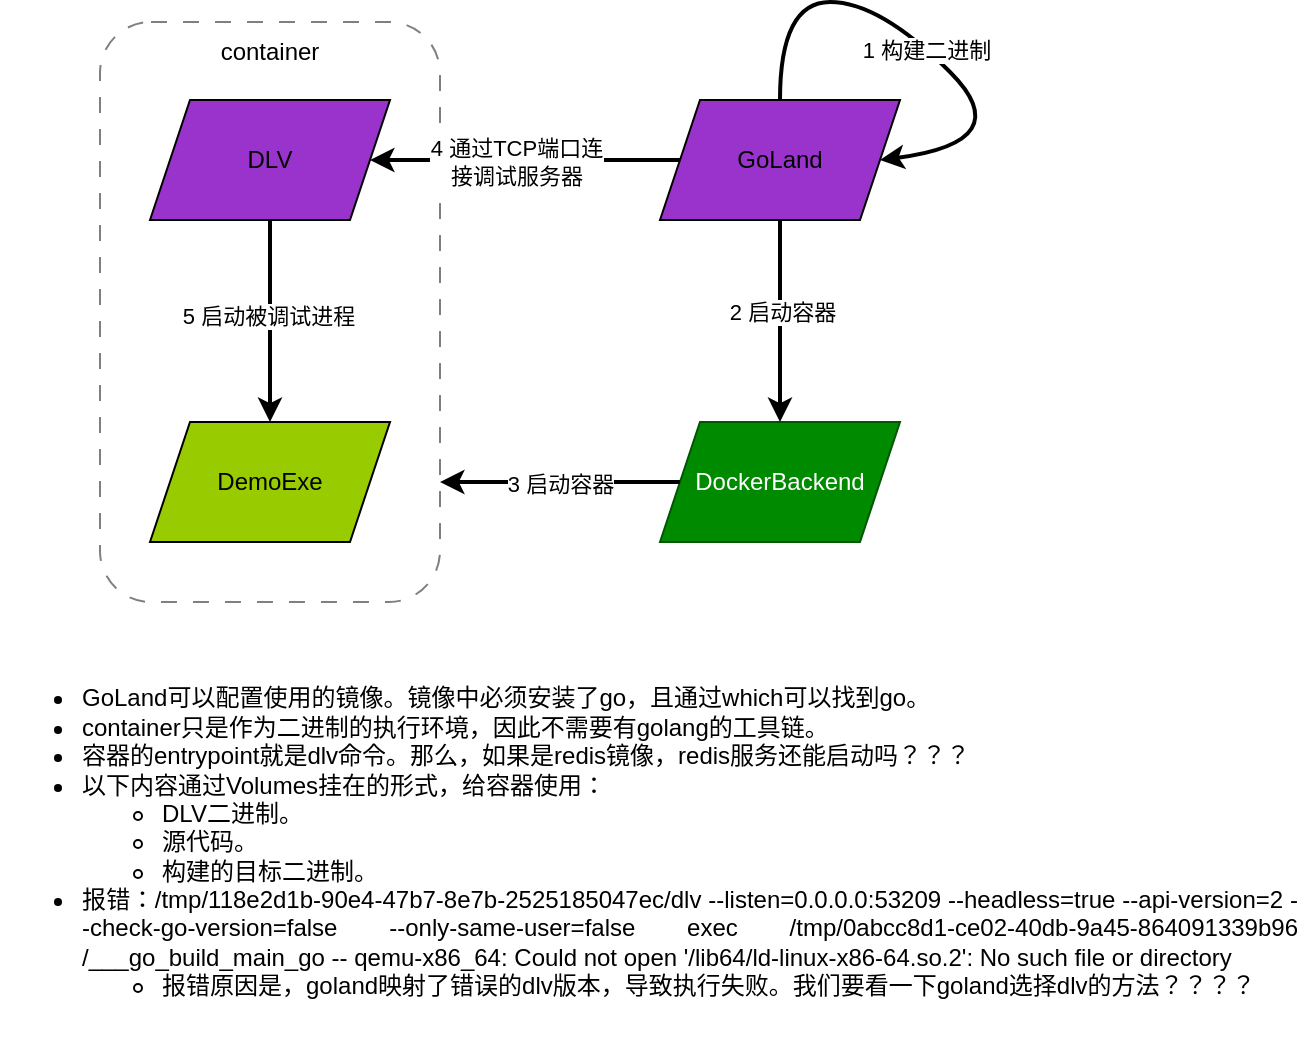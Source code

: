 <mxfile version="21.2.1" type="device">
  <diagram name="Run Targets" id="PRpYN_fRq90AP2FBMjZx">
    <mxGraphModel dx="1242" dy="854" grid="1" gridSize="10" guides="1" tooltips="1" connect="1" arrows="1" fold="1" page="1" pageScale="1" pageWidth="850" pageHeight="1100" math="0" shadow="0">
      <root>
        <mxCell id="0" />
        <mxCell id="1" parent="0" />
        <mxCell id="gkKM9q-YfPjZsNWayiZE-6" value="" style="rounded=1;whiteSpace=wrap;html=1;opacity=50;dashed=1;dashPattern=8 8;" parent="1" vertex="1">
          <mxGeometry x="200" y="50" width="170" height="290" as="geometry" />
        </mxCell>
        <mxCell id="gkKM9q-YfPjZsNWayiZE-1" value="DLV" style="shape=parallelogram;perimeter=parallelogramPerimeter;whiteSpace=wrap;html=1;fixedSize=1;fillColor=#9933CC;" parent="1" vertex="1">
          <mxGeometry x="225" y="89" width="120" height="60" as="geometry" />
        </mxCell>
        <mxCell id="gkKM9q-YfPjZsNWayiZE-2" value="&lt;div style=&quot;text-align: justify;&quot;&gt;&lt;ul&gt;&lt;li&gt;&lt;span style=&quot;background-color: initial;&quot;&gt;GoLand可以配置使用的镜像。镜像中必须安装了go，且通过which可以找到go。&lt;/span&gt;&lt;br&gt;&lt;/li&gt;&lt;li&gt;container只是作为二进制的执行环境，因此不需要有golang的工具链。&lt;/li&gt;&lt;li&gt;容器的entrypoint就是dlv命令。那么，如果是redis镜像，redis服务还能启动吗？？？&lt;/li&gt;&lt;li&gt;以下内容通过Volumes挂在的形式，给容器使用：&lt;/li&gt;&lt;ul&gt;&lt;li&gt;DLV二进制。&lt;/li&gt;&lt;li&gt;源代码。&lt;/li&gt;&lt;li&gt;构建的目标二进制。&lt;/li&gt;&lt;/ul&gt;&lt;li&gt;报错：/tmp/118e2d1b-90e4-47b7-8e7b-2525185047ec/dlv --listen=0.0.0.0:53209 --headless=true --api-version=2 --check-go-version=false --only-same-user=false exec /tmp/0abcc8d1-ce02-40db-9a45-864091339b96 /___go_build_main_go -- qemu-x86_64: Could not open &#39;/lib64/ld-linux-x86-64.so.2&#39;: No such file or directory&lt;/li&gt;&lt;ul&gt;&lt;li&gt;报错原因是，goland映射了错误的dlv版本，导致执行失败。我们要看一下goland选择dlv的方法？？？？&lt;/li&gt;&lt;/ul&gt;&lt;/ul&gt;&lt;/div&gt;" style="text;html=1;strokeColor=none;fillColor=none;align=center;verticalAlign=middle;whiteSpace=wrap;rounded=0;" parent="1" vertex="1">
          <mxGeometry x="150" y="360" width="650" height="200" as="geometry" />
        </mxCell>
        <mxCell id="gkKM9q-YfPjZsNWayiZE-3" value="DemoExe" style="shape=parallelogram;perimeter=parallelogramPerimeter;whiteSpace=wrap;html=1;fixedSize=1;fillColor=#99CC00;" parent="1" vertex="1">
          <mxGeometry x="225" y="250" width="120" height="60" as="geometry" />
        </mxCell>
        <mxCell id="gkKM9q-YfPjZsNWayiZE-4" value="GoLand" style="shape=parallelogram;perimeter=parallelogramPerimeter;whiteSpace=wrap;html=1;fixedSize=1;fillColor=#9933CC;" parent="1" vertex="1">
          <mxGeometry x="480" y="89" width="120" height="60" as="geometry" />
        </mxCell>
        <mxCell id="gkKM9q-YfPjZsNWayiZE-5" value="DockerBackend" style="shape=parallelogram;perimeter=parallelogramPerimeter;whiteSpace=wrap;html=1;fixedSize=1;fillColor=#008a00;fontColor=#ffffff;strokeColor=#005700;" parent="1" vertex="1">
          <mxGeometry x="480" y="250" width="120" height="60" as="geometry" />
        </mxCell>
        <mxCell id="gkKM9q-YfPjZsNWayiZE-7" value="container" style="text;html=1;strokeColor=none;fillColor=none;align=center;verticalAlign=middle;whiteSpace=wrap;rounded=0;" parent="1" vertex="1">
          <mxGeometry x="255" y="50" width="60" height="30" as="geometry" />
        </mxCell>
        <mxCell id="gkKM9q-YfPjZsNWayiZE-9" value="" style="endArrow=classic;html=1;rounded=0;strokeWidth=2;exitX=0;exitY=0.5;exitDx=0;exitDy=0;entryX=1;entryY=0.5;entryDx=0;entryDy=0;" parent="1" source="gkKM9q-YfPjZsNWayiZE-4" target="gkKM9q-YfPjZsNWayiZE-1" edge="1">
          <mxGeometry width="50" height="50" relative="1" as="geometry">
            <mxPoint x="680" y="120" as="sourcePoint" />
            <mxPoint x="730" y="70" as="targetPoint" />
          </mxGeometry>
        </mxCell>
        <mxCell id="gkKM9q-YfPjZsNWayiZE-16" value="4 通过TCP端口连&lt;br&gt;接调试服务器" style="edgeLabel;html=1;align=center;verticalAlign=middle;resizable=0;points=[];" parent="gkKM9q-YfPjZsNWayiZE-9" vertex="1" connectable="0">
          <mxGeometry x="0.058" y="1" relative="1" as="geometry">
            <mxPoint as="offset" />
          </mxGeometry>
        </mxCell>
        <mxCell id="gkKM9q-YfPjZsNWayiZE-10" value="" style="endArrow=classic;html=1;rounded=0;strokeWidth=2;exitX=0.5;exitY=1;exitDx=0;exitDy=0;entryX=0.5;entryY=0;entryDx=0;entryDy=0;" parent="1" source="gkKM9q-YfPjZsNWayiZE-4" target="gkKM9q-YfPjZsNWayiZE-5" edge="1">
          <mxGeometry width="50" height="50" relative="1" as="geometry">
            <mxPoint x="80" y="360" as="sourcePoint" />
            <mxPoint x="460" y="300" as="targetPoint" />
          </mxGeometry>
        </mxCell>
        <mxCell id="gkKM9q-YfPjZsNWayiZE-18" value="2 启动容器" style="edgeLabel;html=1;align=center;verticalAlign=middle;resizable=0;points=[];" parent="gkKM9q-YfPjZsNWayiZE-10" vertex="1" connectable="0">
          <mxGeometry x="-0.099" y="1" relative="1" as="geometry">
            <mxPoint as="offset" />
          </mxGeometry>
        </mxCell>
        <mxCell id="gkKM9q-YfPjZsNWayiZE-11" value="" style="endArrow=classic;html=1;rounded=0;strokeWidth=2;exitX=0.5;exitY=1;exitDx=0;exitDy=0;entryX=0.5;entryY=0;entryDx=0;entryDy=0;" parent="1" source="gkKM9q-YfPjZsNWayiZE-1" target="gkKM9q-YfPjZsNWayiZE-3" edge="1">
          <mxGeometry width="50" height="50" relative="1" as="geometry">
            <mxPoint x="90" y="370" as="sourcePoint" />
            <mxPoint x="140" y="320" as="targetPoint" />
          </mxGeometry>
        </mxCell>
        <mxCell id="gkKM9q-YfPjZsNWayiZE-19" value="5 启动被调试进程" style="edgeLabel;html=1;align=center;verticalAlign=middle;resizable=0;points=[];" parent="gkKM9q-YfPjZsNWayiZE-11" vertex="1" connectable="0">
          <mxGeometry x="-0.059" y="-1" relative="1" as="geometry">
            <mxPoint as="offset" />
          </mxGeometry>
        </mxCell>
        <mxCell id="gkKM9q-YfPjZsNWayiZE-15" value="" style="endArrow=classic;html=1;rounded=0;strokeWidth=2;exitX=0;exitY=0.5;exitDx=0;exitDy=0;" parent="1" source="gkKM9q-YfPjZsNWayiZE-5" edge="1">
          <mxGeometry width="50" height="50" relative="1" as="geometry">
            <mxPoint x="130" y="410" as="sourcePoint" />
            <mxPoint x="370" y="280" as="targetPoint" />
          </mxGeometry>
        </mxCell>
        <mxCell id="gkKM9q-YfPjZsNWayiZE-17" value="3 启动容器" style="edgeLabel;html=1;align=center;verticalAlign=middle;resizable=0;points=[];" parent="gkKM9q-YfPjZsNWayiZE-15" vertex="1" connectable="0">
          <mxGeometry y="1" relative="1" as="geometry">
            <mxPoint as="offset" />
          </mxGeometry>
        </mxCell>
        <mxCell id="gkKM9q-YfPjZsNWayiZE-21" value="" style="curved=1;endArrow=classic;html=1;rounded=0;exitX=0.5;exitY=0;exitDx=0;exitDy=0;entryX=1;entryY=0.5;entryDx=0;entryDy=0;strokeWidth=2;" parent="1" source="gkKM9q-YfPjZsNWayiZE-4" target="gkKM9q-YfPjZsNWayiZE-4" edge="1">
          <mxGeometry width="50" height="50" relative="1" as="geometry">
            <mxPoint x="710" y="390" as="sourcePoint" />
            <mxPoint x="830" y="270" as="targetPoint" />
            <Array as="points">
              <mxPoint x="540" y="40" />
              <mxPoint x="590" y="40" />
              <mxPoint x="660" y="110" />
            </Array>
          </mxGeometry>
        </mxCell>
        <mxCell id="gkKM9q-YfPjZsNWayiZE-22" value="1 构建二进制" style="edgeLabel;html=1;align=center;verticalAlign=middle;resizable=0;points=[];" parent="gkKM9q-YfPjZsNWayiZE-21" vertex="1" connectable="0">
          <mxGeometry x="-0.028" relative="1" as="geometry">
            <mxPoint y="1" as="offset" />
          </mxGeometry>
        </mxCell>
      </root>
    </mxGraphModel>
  </diagram>
</mxfile>
